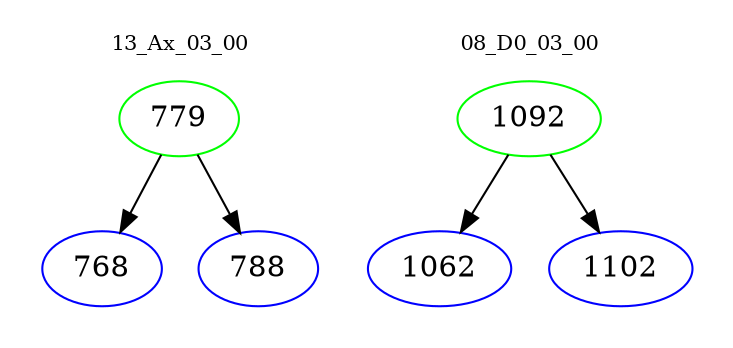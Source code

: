 digraph{
subgraph cluster_0 {
color = white
label = "13_Ax_03_00";
fontsize=10;
T0_779 [label="779", color="green"]
T0_779 -> T0_768 [color="black"]
T0_768 [label="768", color="blue"]
T0_779 -> T0_788 [color="black"]
T0_788 [label="788", color="blue"]
}
subgraph cluster_1 {
color = white
label = "08_D0_03_00";
fontsize=10;
T1_1092 [label="1092", color="green"]
T1_1092 -> T1_1062 [color="black"]
T1_1062 [label="1062", color="blue"]
T1_1092 -> T1_1102 [color="black"]
T1_1102 [label="1102", color="blue"]
}
}
